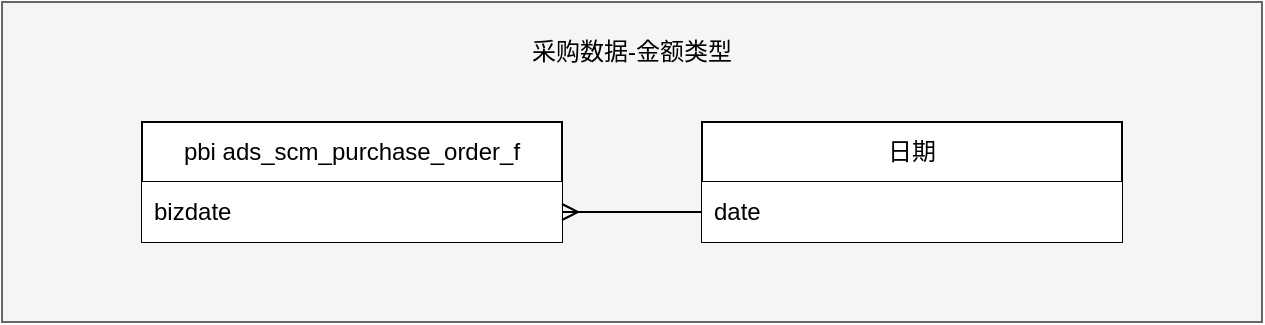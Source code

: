 <mxfile version="22.0.7" type="github">
  <diagram name="第 1 页" id="ms7cmBtQCjfg9Er-cUNL">
    <mxGraphModel dx="936" dy="474" grid="1" gridSize="10" guides="1" tooltips="1" connect="1" arrows="1" fold="1" page="1" pageScale="1" pageWidth="827" pageHeight="1169" math="0" shadow="0">
      <root>
        <mxCell id="0" />
        <mxCell id="1" parent="0" />
        <mxCell id="bN1EZidKKzJhDgt3exao-81" value="" style="rounded=0;whiteSpace=wrap;html=1;fillColor=#f5f5f5;fontColor=#333333;strokeColor=#666666;" vertex="1" parent="1">
          <mxGeometry x="99" y="60" width="630" height="160" as="geometry" />
        </mxCell>
        <mxCell id="bN1EZidKKzJhDgt3exao-72" value="pbi ads_scm_purchase_order_f" style="swimlane;fontStyle=0;childLayout=stackLayout;horizontal=1;startSize=30;horizontalStack=0;resizeParent=1;resizeParentMax=0;resizeLast=0;collapsible=1;marginBottom=0;whiteSpace=wrap;html=1;" vertex="1" parent="1">
          <mxGeometry x="169" y="120" width="210" height="60" as="geometry" />
        </mxCell>
        <mxCell id="bN1EZidKKzJhDgt3exao-73" value="bizdate" style="text;strokeColor=none;fillColor=default;align=left;verticalAlign=middle;spacingLeft=4;spacingRight=4;overflow=hidden;points=[[0,0.5],[1,0.5]];portConstraint=eastwest;rotatable=0;whiteSpace=wrap;html=1;" vertex="1" parent="bN1EZidKKzJhDgt3exao-72">
          <mxGeometry y="30" width="210" height="30" as="geometry" />
        </mxCell>
        <mxCell id="bN1EZidKKzJhDgt3exao-76" value="日期" style="swimlane;fontStyle=0;childLayout=stackLayout;horizontal=1;startSize=30;horizontalStack=0;resizeParent=1;resizeParentMax=0;resizeLast=0;collapsible=1;marginBottom=0;whiteSpace=wrap;html=1;" vertex="1" parent="1">
          <mxGeometry x="449" y="120" width="210" height="60" as="geometry" />
        </mxCell>
        <mxCell id="bN1EZidKKzJhDgt3exao-77" value="date" style="text;align=left;verticalAlign=middle;spacingLeft=4;spacingRight=4;overflow=hidden;points=[[0,0.5],[1,0.5]];portConstraint=eastwest;rotatable=0;whiteSpace=wrap;html=1;fillColor=default;" vertex="1" parent="bN1EZidKKzJhDgt3exao-76">
          <mxGeometry y="30" width="210" height="30" as="geometry" />
        </mxCell>
        <mxCell id="bN1EZidKKzJhDgt3exao-80" style="edgeStyle=orthogonalEdgeStyle;rounded=0;orthogonalLoop=1;jettySize=auto;html=1;exitX=0;exitY=0.5;exitDx=0;exitDy=0;entryX=1;entryY=0.5;entryDx=0;entryDy=0;endArrow=ERmany;endFill=0;" edge="1" parent="1" source="bN1EZidKKzJhDgt3exao-77" target="bN1EZidKKzJhDgt3exao-73">
          <mxGeometry relative="1" as="geometry" />
        </mxCell>
        <mxCell id="bN1EZidKKzJhDgt3exao-82" value="采购数据-金额类型" style="text;html=1;strokeColor=none;fillColor=none;align=center;verticalAlign=middle;whiteSpace=wrap;rounded=0;" vertex="1" parent="1">
          <mxGeometry x="356" y="70" width="116" height="30" as="geometry" />
        </mxCell>
      </root>
    </mxGraphModel>
  </diagram>
</mxfile>
